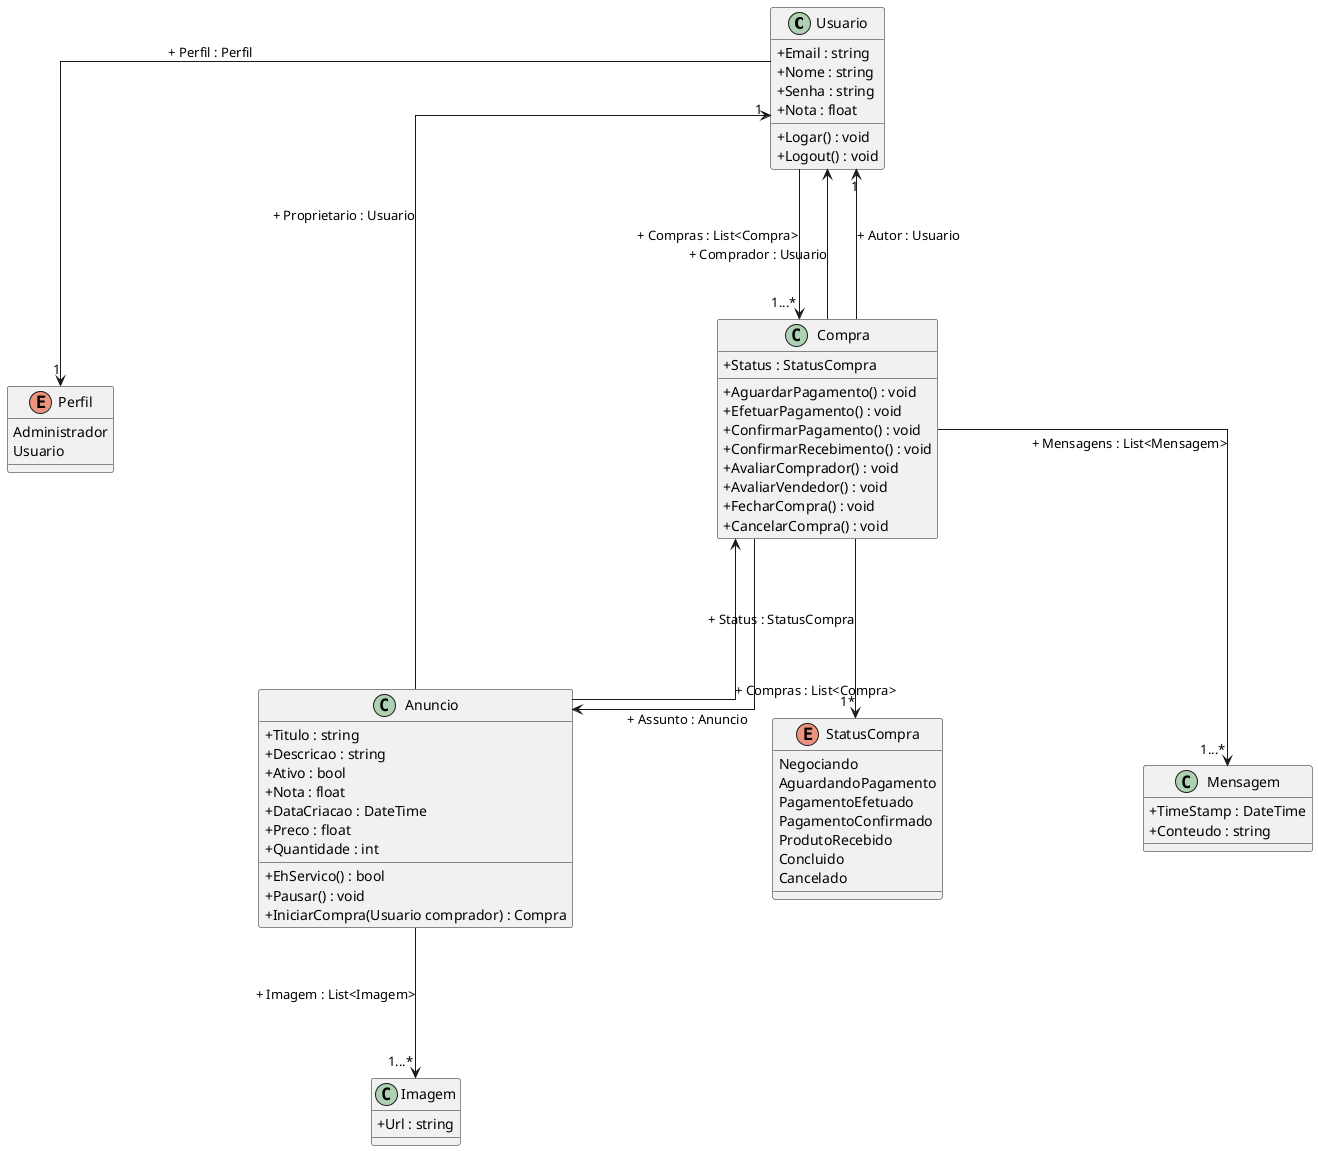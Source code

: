 @startuml diagrama
skinparam linetype ortho
skinparam classAttributeIconSize 0
skinparam nodesep 200
skinparam ranksep 150

class Usuario{
    + Email : string
    + Nome : string
    + Senha : string
    + Nota : float

    + Logar() : void
    + Logout() : void
}

enum Perfil{
    Administrador
    Usuario
}

class Anuncio{
    + Titulo : string
    + Descricao : string
    + Ativo : bool
    + Nota : float
    + DataCriacao : DateTime
    + Preco : float
    + Quantidade : int

    + EhServico() : bool
    + Pausar() : void
    + IniciarCompra(Usuario comprador) : Compra
}

class Compra{
    + Status : StatusCompra
    + AguardarPagamento() : void
    + EfetuarPagamento() : void
    + ConfirmarPagamento() : void
    + ConfirmarRecebimento() : void
    + AvaliarComprador() : void
    + AvaliarVendedor() : void
    + FecharCompra() : void
    + CancelarCompra() : void
}

enum StatusCompra{
    ' Começa o chat entre o vendedor e o comprador
    Negociando
    ' Vendedor escolhe aguardar pagamento -> Remove uma quantidade do produto (>1 ou serviço)
    AguardandoPagamento
    ' Comprador envia o comprovante do pagamento
    PagamentoEfetuado
    ' Vendedor confirma que recebeu o pagamento
    PagamentoConfirmado
    ' Comprador confirma que recebeu o produto
    ProdutoRecebido
    ' Ambos se avaliam, dando notas
    Concluido
    ' Vendedor pode cancelar uma compra, caso o status da compra seja anterior a PagamentoConfirmado
    Cancelado
}

class Imagem{
    + Url : string
}

class Mensagem{
    + TimeStamp : DateTime
    + Conteudo : string
}

Usuario --> "1" Perfil : + Perfil : Perfil
Anuncio --> "1" Usuario : + Proprietario : Usuario
Anuncio --> "1...*" Imagem : + Imagem : List<Imagem>
Anuncio --> Compra : + Compras : List<Compra>
Usuario --> "1...*" Compra : + Compras : List<Compra>
Compra --> Usuario : + Comprador : Usuario
Compra --> Anuncio : + Assunto : Anuncio
Compra --> "1" Usuario : + Autor : Usuario
Compra --> "1...*" Mensagem : + Mensagens : List<Mensagem>
Compra --> "1*" StatusCompra : + Status : StatusCompra

@enduml